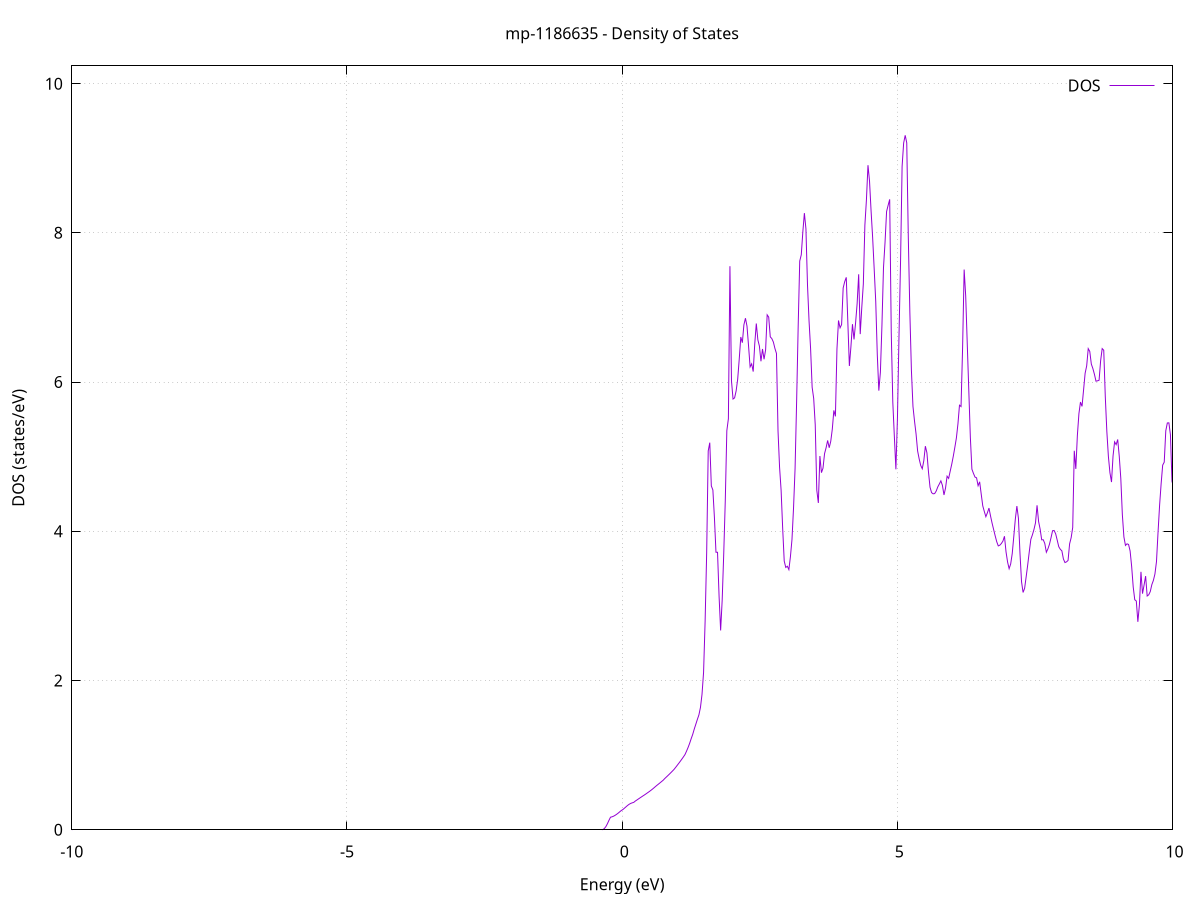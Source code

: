 set title 'mp-1186635 - Density of States'
set xlabel 'Energy (eV)'
set ylabel 'DOS (states/eV)'
set grid
set xrange [-10:10]
set yrange [0:10.238]
set xzeroaxis lt -1
set terminal png size 800,600
set output 'mp-1186635_dos_gnuplot.png'
plot '-' using 1:2 with lines title 'DOS'
-38.483900 0.000000
-38.455700 0.000000
-38.427500 0.000000
-38.399300 0.000000
-38.371200 0.000000
-38.343000 0.000000
-38.314800 0.000000
-38.286600 0.000000
-38.258400 0.000000
-38.230200 0.000000
-38.202100 0.000000
-38.173900 0.000000
-38.145700 0.000000
-38.117500 0.000000
-38.089300 0.000000
-38.061200 0.000000
-38.033000 0.000000
-38.004800 0.000000
-37.976600 0.000000
-37.948400 0.000000
-37.920200 0.000000
-37.892100 0.000000
-37.863900 0.000000
-37.835700 0.000000
-37.807500 0.000000
-37.779300 0.000000
-37.751100 0.000000
-37.723000 0.000000
-37.694800 0.000000
-37.666600 0.000000
-37.638400 0.000000
-37.610200 0.000000
-37.582000 0.000000
-37.553900 0.000000
-37.525700 0.000000
-37.497500 0.000000
-37.469300 0.000000
-37.441100 0.000000
-37.412900 0.000000
-37.384800 0.000000
-37.356600 0.000000
-37.328400 0.000000
-37.300200 0.000000
-37.272000 0.000000
-37.243800 0.000000
-37.215700 0.000000
-37.187500 0.000000
-37.159300 0.000000
-37.131100 0.000000
-37.102900 0.000000
-37.074800 0.000000
-37.046600 0.000000
-37.018400 0.000000
-36.990200 0.000000
-36.962000 0.000000
-36.933800 0.000000
-36.905700 0.000000
-36.877500 0.000000
-36.849300 0.000000
-36.821100 0.000000
-36.792900 0.000000
-36.764700 0.000000
-36.736600 0.000000
-36.708400 0.000000
-36.680200 0.000000
-36.652000 0.000000
-36.623800 0.000000
-36.595600 0.000000
-36.567500 0.000000
-36.539300 0.000000
-36.511100 0.000000
-36.482900 0.000000
-36.454700 0.000000
-36.426500 0.000000
-36.398400 0.000000
-36.370200 0.000000
-36.342000 0.000000
-36.313800 0.000000
-36.285600 0.000000
-36.257400 0.000000
-36.229300 0.000000
-36.201100 0.000000
-36.172900 0.000000
-36.144700 0.000000
-36.116500 0.000000
-36.088300 0.000000
-36.060200 0.000000
-36.032000 0.000000
-36.003800 0.000000
-35.975600 0.000000
-35.947400 0.000000
-35.919300 0.000000
-35.891100 0.000000
-35.862900 0.000000
-35.834700 0.000000
-35.806500 0.000000
-35.778300 0.000000
-35.750200 0.000000
-35.722000 0.000000
-35.693800 0.000000
-35.665600 0.000000
-35.637400 0.000000
-35.609200 0.000000
-35.581100 0.000000
-35.552900 0.000000
-35.524700 0.000000
-35.496500 0.000000
-35.468300 0.000000
-35.440100 0.000000
-35.412000 0.000000
-35.383800 0.000000
-35.355600 0.000000
-35.327400 0.000000
-35.299200 0.000000
-35.271000 0.000000
-35.242900 0.000000
-35.214700 0.000000
-35.186500 0.000000
-35.158300 0.000000
-35.130100 0.000000
-35.101900 0.000000
-35.073800 0.000000
-35.045600 0.000000
-35.017400 0.000000
-34.989200 0.000000
-34.961000 0.000000
-34.932900 0.000000
-34.904700 0.000000
-34.876500 0.000000
-34.848300 0.000000
-34.820100 0.000000
-34.791900 0.000000
-34.763800 0.000000
-34.735600 0.000000
-34.707400 0.000000
-34.679200 0.000000
-34.651000 0.000000
-34.622800 0.000000
-34.594700 0.000000
-34.566500 0.000000
-34.538300 0.000000
-34.510100 0.000000
-34.481900 0.000000
-34.453700 0.000000
-34.425600 0.000000
-34.397400 0.000000
-34.369200 0.000000
-34.341000 0.000000
-34.312800 0.000000
-34.284600 0.000000
-34.256500 0.000000
-34.228300 0.000000
-34.200100 0.000000
-34.171900 0.000000
-34.143700 0.000000
-34.115500 0.000000
-34.087400 0.000000
-34.059200 0.000000
-34.031000 0.000000
-34.002800 0.000000
-33.974600 0.000000
-33.946400 0.000000
-33.918300 0.000000
-33.890100 0.000000
-33.861900 0.000000
-33.833700 0.000000
-33.805500 0.000000
-33.777400 0.000000
-33.749200 0.000000
-33.721000 0.000000
-33.692800 0.000000
-33.664600 0.000000
-33.636400 0.000000
-33.608300 0.000000
-33.580100 0.000000
-33.551900 0.000000
-33.523700 0.000000
-33.495500 0.000000
-33.467300 0.000000
-33.439200 0.000000
-33.411000 0.000000
-33.382800 0.000000
-33.354600 0.000000
-33.326400 0.000000
-33.298200 0.000000
-33.270100 0.000000
-33.241900 0.000000
-33.213700 0.000000
-33.185500 0.000000
-33.157300 0.000000
-33.129100 0.000000
-33.101000 0.000000
-33.072800 0.000000
-33.044600 0.000000
-33.016400 0.000000
-32.988200 0.000000
-32.960000 0.000000
-32.931900 0.000000
-32.903700 0.000000
-32.875500 0.000000
-32.847300 0.000000
-32.819100 0.000000
-32.790900 0.000000
-32.762800 0.000000
-32.734600 11.281800
-32.706400 30.555500
-32.678200 26.939800
-32.650000 69.325200
-32.621900 65.330500
-32.593700 0.000000
-32.565500 0.000000
-32.537300 0.000000
-32.509100 0.000000
-32.480900 0.000000
-32.452800 0.000000
-32.424600 0.000000
-32.396400 0.000000
-32.368200 0.000000
-32.340000 0.000000
-32.311800 0.000000
-32.283700 0.000000
-32.255500 0.000000
-32.227300 0.000000
-32.199100 0.000000
-32.170900 0.000000
-32.142700 0.000000
-32.114600 0.000000
-32.086400 0.000000
-32.058200 0.000000
-32.030000 0.000000
-32.001800 0.000000
-31.973600 0.000000
-31.945500 0.000000
-31.917300 0.000000
-31.889100 0.000000
-31.860900 0.000000
-31.832700 0.000000
-31.804500 0.000000
-31.776400 0.000000
-31.748200 0.000000
-31.720000 0.000000
-31.691800 0.000000
-31.663600 0.000000
-31.635500 0.000000
-31.607300 0.000000
-31.579100 0.000000
-31.550900 0.000000
-31.522700 0.000000
-31.494500 0.000000
-31.466400 0.000000
-31.438200 0.000000
-31.410000 0.000000
-31.381800 0.000000
-31.353600 0.000000
-31.325400 0.000000
-31.297300 0.000000
-31.269100 0.000000
-31.240900 0.000000
-31.212700 0.000000
-31.184500 0.000000
-31.156300 0.000000
-31.128200 0.000000
-31.100000 0.000000
-31.071800 0.000000
-31.043600 0.000000
-31.015400 0.000000
-30.987200 0.000000
-30.959100 0.000000
-30.930900 0.000000
-30.902700 0.000000
-30.874500 0.000000
-30.846300 0.000000
-30.818100 0.000000
-30.790000 0.000000
-30.761800 0.000000
-30.733600 0.000000
-30.705400 0.000000
-30.677200 0.000000
-30.649000 0.000000
-30.620900 0.000000
-30.592700 0.000000
-30.564500 0.000000
-30.536300 0.000000
-30.508100 0.000000
-30.480000 0.000000
-30.451800 0.000000
-30.423600 0.000000
-30.395400 0.000000
-30.367200 0.000000
-30.339000 0.000000
-30.310900 0.000000
-30.282700 0.000000
-30.254500 0.000000
-30.226300 0.000000
-30.198100 0.000000
-30.169900 0.000000
-30.141800 0.000000
-30.113600 0.000000
-30.085400 0.000000
-30.057200 0.000000
-30.029000 0.000000
-30.000800 0.000000
-29.972700 0.000000
-29.944500 0.000000
-29.916300 0.000000
-29.888100 0.000000
-29.859900 0.000000
-29.831700 0.000000
-29.803600 0.000000
-29.775400 0.000000
-29.747200 0.000000
-29.719000 0.000000
-29.690800 0.000000
-29.662600 0.000000
-29.634500 0.000000
-29.606300 0.000000
-29.578100 0.000000
-29.549900 0.000000
-29.521700 0.000000
-29.493500 0.000000
-29.465400 0.000000
-29.437200 0.000000
-29.409000 0.000000
-29.380800 0.000000
-29.352600 0.000000
-29.324500 0.000000
-29.296300 0.000000
-29.268100 0.000000
-29.239900 0.000000
-29.211700 0.000000
-29.183500 0.000000
-29.155400 0.000000
-29.127200 0.000000
-29.099000 0.000000
-29.070800 0.000000
-29.042600 0.000000
-29.014400 0.000000
-28.986300 0.000000
-28.958100 0.000000
-28.929900 0.000000
-28.901700 0.000000
-28.873500 0.000000
-28.845300 0.000000
-28.817200 0.000000
-28.789000 0.000000
-28.760800 0.000000
-28.732600 0.000000
-28.704400 0.000000
-28.676200 0.000000
-28.648100 0.000000
-28.619900 0.000000
-28.591700 0.000000
-28.563500 0.000000
-28.535300 0.000000
-28.507100 0.000000
-28.479000 0.000000
-28.450800 0.000000
-28.422600 0.000000
-28.394400 0.000000
-28.366200 0.000000
-28.338100 0.000000
-28.309900 0.000000
-28.281700 0.000000
-28.253500 0.000000
-28.225300 0.000000
-28.197100 0.000000
-28.169000 0.000000
-28.140800 0.000000
-28.112600 0.000000
-28.084400 0.000000
-28.056200 0.000000
-28.028000 0.000000
-27.999900 0.000000
-27.971700 0.000000
-27.943500 0.000000
-27.915300 0.000000
-27.887100 0.000000
-27.858900 0.000000
-27.830800 0.000000
-27.802600 0.000000
-27.774400 0.000000
-27.746200 0.000000
-27.718000 0.000000
-27.689800 0.000000
-27.661700 0.000000
-27.633500 0.000000
-27.605300 0.000000
-27.577100 0.000000
-27.548900 0.000000
-27.520700 0.000000
-27.492600 0.000000
-27.464400 0.000000
-27.436200 0.000000
-27.408000 0.000000
-27.379800 0.000000
-27.351600 0.000000
-27.323500 0.000000
-27.295300 0.000000
-27.267100 0.000000
-27.238900 0.000000
-27.210700 0.000000
-27.182600 0.000000
-27.154400 0.000000
-27.126200 0.000000
-27.098000 0.000000
-27.069800 0.000000
-27.041600 0.000000
-27.013500 0.000000
-26.985300 0.000000
-26.957100 0.000000
-26.928900 0.000000
-26.900700 0.000000
-26.872500 0.000000
-26.844400 0.000000
-26.816200 0.000000
-26.788000 0.000000
-26.759800 0.000000
-26.731600 0.000000
-26.703400 0.000000
-26.675300 0.000000
-26.647100 0.000000
-26.618900 0.000000
-26.590700 0.000000
-26.562500 0.000000
-26.534300 0.000000
-26.506200 0.000000
-26.478000 0.000000
-26.449800 0.000000
-26.421600 0.000000
-26.393400 0.000000
-26.365200 0.000000
-26.337100 0.000000
-26.308900 0.000000
-26.280700 0.000000
-26.252500 0.000000
-26.224300 0.000000
-26.196100 0.000000
-26.168000 0.000000
-26.139800 0.000000
-26.111600 0.000000
-26.083400 0.000000
-26.055200 0.000000
-26.027100 0.000000
-25.998900 0.000000
-25.970700 0.000000
-25.942500 0.000000
-25.914300 0.000000
-25.886100 0.000000
-25.858000 0.000000
-25.829800 0.000000
-25.801600 0.000000
-25.773400 0.000000
-25.745200 0.000000
-25.717000 0.000000
-25.688900 0.000000
-25.660700 0.000000
-25.632500 0.000000
-25.604300 0.000000
-25.576100 0.000000
-25.547900 0.000000
-25.519800 0.000000
-25.491600 0.000000
-25.463400 0.000000
-25.435200 0.000000
-25.407000 0.000000
-25.378800 0.000000
-25.350700 0.000000
-25.322500 0.000000
-25.294300 0.000000
-25.266100 0.000000
-25.237900 0.000000
-25.209700 0.000000
-25.181600 0.000000
-25.153400 0.000000
-25.125200 0.000000
-25.097000 0.000000
-25.068800 0.000000
-25.040700 0.000000
-25.012500 0.000000
-24.984300 0.000000
-24.956100 0.000000
-24.927900 0.000000
-24.899700 0.000000
-24.871600 0.000000
-24.843400 0.000000
-24.815200 0.000000
-24.787000 0.000000
-24.758800 0.000000
-24.730600 0.000000
-24.702500 0.000000
-24.674300 0.000000
-24.646100 0.000000
-24.617900 0.000000
-24.589700 0.000000
-24.561500 0.000000
-24.533400 0.000000
-24.505200 0.000000
-24.477000 0.000000
-24.448800 0.000000
-24.420600 0.000000
-24.392400 0.000000
-24.364300 0.000000
-24.336100 0.000000
-24.307900 0.000000
-24.279700 0.000000
-24.251500 0.000000
-24.223300 0.000000
-24.195200 0.000000
-24.167000 0.000000
-24.138800 0.000000
-24.110600 0.000000
-24.082400 0.000000
-24.054200 0.000000
-24.026100 0.000000
-23.997900 0.000000
-23.969700 0.000000
-23.941500 0.000000
-23.913300 0.000000
-23.885200 0.000000
-23.857000 0.000000
-23.828800 0.000000
-23.800600 0.000000
-23.772400 0.000000
-23.744200 0.000000
-23.716100 0.000000
-23.687900 0.000000
-23.659700 0.000000
-23.631500 0.000000
-23.603300 0.000000
-23.575100 0.000000
-23.547000 0.000000
-23.518800 0.000000
-23.490600 0.000000
-23.462400 0.000000
-23.434200 0.000000
-23.406000 0.000000
-23.377900 0.000000
-23.349700 0.000000
-23.321500 0.000000
-23.293300 0.000000
-23.265100 0.000000
-23.236900 0.000000
-23.208800 0.000000
-23.180600 0.000000
-23.152400 0.000000
-23.124200 0.000000
-23.096000 0.000000
-23.067800 0.000000
-23.039700 0.000000
-23.011500 0.000000
-22.983300 0.000000
-22.955100 0.000000
-22.926900 0.000000
-22.898700 0.000000
-22.870600 0.000000
-22.842400 0.000000
-22.814200 0.000000
-22.786000 0.000000
-22.757800 0.000000
-22.729700 0.000000
-22.701500 0.000000
-22.673300 0.000000
-22.645100 0.000000
-22.616900 0.000000
-22.588700 0.000000
-22.560600 0.000000
-22.532400 0.000000
-22.504200 0.000000
-22.476000 0.000000
-22.447800 0.000000
-22.419600 0.000000
-22.391500 0.000000
-22.363300 0.000000
-22.335100 0.000000
-22.306900 0.000000
-22.278700 0.000000
-22.250500 0.000000
-22.222400 0.000000
-22.194200 0.000000
-22.166000 0.000000
-22.137800 0.000000
-22.109600 0.000000
-22.081400 0.000000
-22.053300 0.000000
-22.025100 0.000000
-21.996900 0.000000
-21.968700 0.000000
-21.940500 0.000000
-21.912300 0.000000
-21.884200 0.000000
-21.856000 0.000000
-21.827800 0.000000
-21.799600 0.000000
-21.771400 0.000000
-21.743300 0.000000
-21.715100 0.000000
-21.686900 0.000000
-21.658700 0.000000
-21.630500 0.000000
-21.602300 0.000000
-21.574200 0.000000
-21.546000 0.000000
-21.517800 0.000000
-21.489600 0.000000
-21.461400 0.000000
-21.433200 0.000000
-21.405100 0.000000
-21.376900 0.000000
-21.348700 0.000000
-21.320500 0.000000
-21.292300 0.000000
-21.264100 0.000000
-21.236000 0.000000
-21.207800 0.000000
-21.179600 0.000000
-21.151400 0.000000
-21.123200 0.000000
-21.095000 0.000000
-21.066900 0.000000
-21.038700 0.000000
-21.010500 0.000000
-20.982300 0.000000
-20.954100 0.000000
-20.925900 0.000000
-20.897800 0.000000
-20.869600 0.000000
-20.841400 0.000000
-20.813200 0.000000
-20.785000 0.000000
-20.756800 0.000000
-20.728700 0.000000
-20.700500 0.000000
-20.672300 0.000000
-20.644100 0.000000
-20.615900 0.000000
-20.587800 0.000000
-20.559600 0.000000
-20.531400 0.000000
-20.503200 0.000000
-20.475000 0.000000
-20.446800 0.000000
-20.418700 0.000000
-20.390500 0.000000
-20.362300 0.000000
-20.334100 0.000000
-20.305900 0.000000
-20.277700 0.000000
-20.249600 0.000000
-20.221400 0.000000
-20.193200 0.000000
-20.165000 0.000000
-20.136800 0.000000
-20.108600 0.000000
-20.080500 0.000000
-20.052300 0.000000
-20.024100 0.000000
-19.995900 0.000000
-19.967700 0.000000
-19.939500 0.000000
-19.911400 0.000000
-19.883200 0.000000
-19.855000 0.000000
-19.826800 0.000000
-19.798600 0.000000
-19.770400 0.000000
-19.742300 0.000000
-19.714100 0.000000
-19.685900 0.000000
-19.657700 0.000000
-19.629500 0.000000
-19.601300 0.000000
-19.573200 0.000000
-19.545000 0.000000
-19.516800 0.000000
-19.488600 0.000000
-19.460400 0.000000
-19.432300 0.000000
-19.404100 0.000000
-19.375900 0.000000
-19.347700 0.000000
-19.319500 0.000000
-19.291300 0.000000
-19.263200 0.000000
-19.235000 0.000000
-19.206800 0.000000
-19.178600 0.000000
-19.150400 0.000000
-19.122200 0.000000
-19.094100 0.000000
-19.065900 0.000000
-19.037700 0.000000
-19.009500 0.000000
-18.981300 0.000000
-18.953100 0.000000
-18.925000 0.000000
-18.896800 0.000000
-18.868600 0.000000
-18.840400 0.000000
-18.812200 0.000000
-18.784000 0.000000
-18.755900 0.000000
-18.727700 0.000000
-18.699500 0.000000
-18.671300 0.000000
-18.643100 0.000000
-18.614900 0.000000
-18.586800 0.000000
-18.558600 0.000000
-18.530400 0.000000
-18.502200 0.000000
-18.474000 0.000000
-18.445900 0.000000
-18.417700 0.000000
-18.389500 0.000000
-18.361300 0.000000
-18.333100 0.000000
-18.304900 0.000000
-18.276800 0.000000
-18.248600 0.000000
-18.220400 0.000000
-18.192200 0.000000
-18.164000 0.000000
-18.135800 0.000000
-18.107700 0.000000
-18.079500 0.000000
-18.051300 0.000000
-18.023100 0.000000
-17.994900 0.000000
-17.966700 0.000000
-17.938600 0.000000
-17.910400 0.000000
-17.882200 0.000000
-17.854000 0.000000
-17.825800 0.000000
-17.797600 0.000000
-17.769500 0.000000
-17.741300 0.000000
-17.713100 0.000000
-17.684900 0.000000
-17.656700 0.000000
-17.628500 0.000000
-17.600400 0.000000
-17.572200 0.000000
-17.544000 0.000000
-17.515800 0.000000
-17.487600 0.000000
-17.459400 0.000000
-17.431300 0.000000
-17.403100 0.000000
-17.374900 0.000000
-17.346700 0.000000
-17.318500 0.000000
-17.290400 0.000000
-17.262200 0.000000
-17.234000 0.000000
-17.205800 0.000000
-17.177600 0.000000
-17.149400 0.000000
-17.121300 0.000000
-17.093100 0.000000
-17.064900 0.000000
-17.036700 0.000000
-17.008500 0.000000
-16.980300 0.000000
-16.952200 0.000000
-16.924000 0.000000
-16.895800 0.000000
-16.867600 0.000000
-16.839400 0.000000
-16.811200 0.000000
-16.783100 0.000000
-16.754900 0.000000
-16.726700 0.000000
-16.698500 0.000000
-16.670300 0.000000
-16.642100 0.000000
-16.614000 0.000000
-16.585800 0.000000
-16.557600 0.000000
-16.529400 0.000000
-16.501200 0.000000
-16.473000 0.000000
-16.444900 0.598000
-16.416700 15.912000
-16.388500 181.043200
-16.360300 114.838700
-16.332100 0.000000
-16.303900 0.000000
-16.275800 0.000000
-16.247600 0.000000
-16.219400 0.000000
-16.191200 0.000000
-16.163000 0.000000
-16.134900 0.000000
-16.106700 0.000000
-16.078500 0.000000
-16.050300 0.000000
-16.022100 0.000000
-15.993900 0.000000
-15.965800 0.000000
-15.937600 0.000000
-15.909400 0.000000
-15.881200 0.000000
-15.853000 0.000000
-15.824800 0.000000
-15.796700 0.000000
-15.768500 0.000000
-15.740300 0.000000
-15.712100 0.000000
-15.683900 0.000000
-15.655700 0.000000
-15.627600 0.000000
-15.599400 0.000000
-15.571200 0.000000
-15.543000 0.000000
-15.514800 0.000000
-15.486600 0.000000
-15.458500 0.000000
-15.430300 0.000000
-15.402100 0.000000
-15.373900 0.000000
-15.345700 0.000000
-15.317500 0.000000
-15.289400 0.000000
-15.261200 2.024300
-15.233000 8.303800
-15.204800 7.329700
-15.176600 8.546700
-15.148500 14.607000
-15.120300 13.118500
-15.092100 16.713300
-15.063900 13.862500
-15.035700 20.989200
-15.007500 24.025100
-14.979400 18.564000
-14.951200 37.215600
-14.923000 26.378900
-14.894800 7.125700
-14.866600 7.591500
-14.838400 19.908500
-14.810300 31.551300
-14.782100 17.364200
-14.753900 15.566900
-14.725700 33.551000
-14.697500 23.630200
-14.669300 21.565200
-14.641200 20.091400
-14.613000 16.829600
-14.584800 34.588100
-14.556600 33.442500
-14.528400 24.045300
-14.500200 29.253200
-14.472100 49.246400
-14.443900 42.988400
-14.415700 8.846800
-14.387500 0.000000
-14.359300 0.000000
-14.331100 0.000000
-14.303000 0.000000
-14.274800 0.000000
-14.246600 0.000000
-14.218400 0.000000
-14.190200 0.000000
-14.162000 0.000000
-14.133900 0.000000
-14.105700 0.000000
-14.077500 0.000000
-14.049300 0.000000
-14.021100 0.000000
-13.993000 0.000000
-13.964800 0.000000
-13.936600 0.000000
-13.908400 0.000000
-13.880200 0.000000
-13.852000 0.000000
-13.823900 0.000000
-13.795700 0.000000
-13.767500 0.000000
-13.739300 0.000000
-13.711100 0.000000
-13.682900 0.000000
-13.654800 0.000000
-13.626600 0.000000
-13.598400 0.000000
-13.570200 0.000000
-13.542000 0.000000
-13.513800 0.000000
-13.485700 0.000000
-13.457500 0.000000
-13.429300 0.000000
-13.401100 0.000000
-13.372900 0.000000
-13.344700 0.000000
-13.316600 0.000000
-13.288400 0.000000
-13.260200 0.000000
-13.232000 0.000000
-13.203800 0.000000
-13.175600 0.000000
-13.147500 0.000000
-13.119300 0.000000
-13.091100 0.000000
-13.062900 0.000000
-13.034700 0.000000
-13.006500 0.000000
-12.978400 0.000000
-12.950200 0.000000
-12.922000 0.000000
-12.893800 0.000000
-12.865600 0.000000
-12.837500 0.000000
-12.809300 0.000000
-12.781100 0.000000
-12.752900 0.000000
-12.724700 0.000000
-12.696500 0.000000
-12.668400 0.000000
-12.640200 0.000000
-12.612000 0.000000
-12.583800 0.000000
-12.555600 0.000000
-12.527400 0.000000
-12.499300 0.000000
-12.471100 0.000000
-12.442900 0.000000
-12.414700 0.000000
-12.386500 0.000000
-12.358300 0.000000
-12.330200 0.000000
-12.302000 0.000000
-12.273800 0.000000
-12.245600 0.000000
-12.217400 0.000000
-12.189200 0.000000
-12.161100 0.000000
-12.132900 0.000000
-12.104700 0.000000
-12.076500 0.000000
-12.048300 0.000000
-12.020100 0.000000
-11.992000 0.000000
-11.963800 0.000000
-11.935600 0.000000
-11.907400 0.000000
-11.879200 0.000000
-11.851100 0.000000
-11.822900 0.000000
-11.794700 0.000000
-11.766500 0.000000
-11.738300 0.000000
-11.710100 0.000000
-11.682000 0.000000
-11.653800 0.000000
-11.625600 0.000000
-11.597400 0.000000
-11.569200 0.000000
-11.541000 0.000000
-11.512900 0.000000
-11.484700 0.000000
-11.456500 0.000000
-11.428300 0.000000
-11.400100 0.000000
-11.371900 0.000000
-11.343800 0.000000
-11.315600 0.000000
-11.287400 0.000000
-11.259200 0.000000
-11.231000 0.000000
-11.202800 0.000000
-11.174700 0.000000
-11.146500 0.000000
-11.118300 0.000000
-11.090100 0.000000
-11.061900 0.000000
-11.033700 0.000000
-11.005600 0.000000
-10.977400 0.000000
-10.949200 0.000000
-10.921000 0.000000
-10.892800 0.000000
-10.864600 0.000000
-10.836500 0.000000
-10.808300 0.000000
-10.780100 0.000000
-10.751900 0.000000
-10.723700 0.000000
-10.695600 0.000000
-10.667400 0.000000
-10.639200 0.000000
-10.611000 0.000000
-10.582800 0.000000
-10.554600 0.000000
-10.526500 0.000000
-10.498300 0.000000
-10.470100 0.000000
-10.441900 0.000000
-10.413700 0.000000
-10.385500 0.000000
-10.357400 0.000000
-10.329200 0.000000
-10.301000 0.000000
-10.272800 0.000000
-10.244600 0.000000
-10.216400 0.000000
-10.188300 0.000000
-10.160100 0.000000
-10.131900 0.000000
-10.103700 0.000000
-10.075500 0.000000
-10.047300 0.000000
-10.019200 0.000000
-9.991000 0.000000
-9.962800 0.000000
-9.934600 0.000000
-9.906400 0.000000
-9.878200 0.000000
-9.850100 0.000000
-9.821900 0.000000
-9.793700 0.000000
-9.765500 0.000000
-9.737300 0.000000
-9.709100 0.000000
-9.681000 0.000000
-9.652800 0.000000
-9.624600 0.000000
-9.596400 0.000000
-9.568200 0.000000
-9.540100 0.000000
-9.511900 0.000000
-9.483700 0.000000
-9.455500 0.000000
-9.427300 0.000000
-9.399100 0.000000
-9.371000 0.000000
-9.342800 0.000000
-9.314600 0.000000
-9.286400 0.000000
-9.258200 0.000000
-9.230000 0.000000
-9.201900 0.000000
-9.173700 0.000000
-9.145500 0.000000
-9.117300 0.000000
-9.089100 0.000000
-9.060900 0.000000
-9.032800 0.000000
-9.004600 0.000000
-8.976400 0.000000
-8.948200 0.000000
-8.920000 0.000000
-8.891800 0.000000
-8.863700 0.000000
-8.835500 0.000000
-8.807300 0.000000
-8.779100 0.000000
-8.750900 0.000000
-8.722700 0.000000
-8.694600 0.000000
-8.666400 0.000000
-8.638200 0.000000
-8.610000 0.000000
-8.581800 0.000000
-8.553700 0.000000
-8.525500 0.000000
-8.497300 0.000000
-8.469100 0.000000
-8.440900 0.000000
-8.412700 0.000000
-8.384600 0.000000
-8.356400 0.000000
-8.328200 0.000000
-8.300000 0.000000
-8.271800 0.000000
-8.243600 0.000000
-8.215500 0.000000
-8.187300 0.000000
-8.159100 0.000000
-8.130900 0.000000
-8.102700 0.000000
-8.074500 0.000000
-8.046400 0.000000
-8.018200 0.000000
-7.990000 0.000000
-7.961800 0.000000
-7.933600 0.000000
-7.905400 0.000000
-7.877300 0.000000
-7.849100 0.000000
-7.820900 0.000000
-7.792700 0.000000
-7.764500 0.000000
-7.736300 0.000000
-7.708200 0.000000
-7.680000 0.000000
-7.651800 0.000000
-7.623600 0.000000
-7.595400 0.000000
-7.567200 0.000000
-7.539100 0.000000
-7.510900 0.000000
-7.482700 0.000000
-7.454500 0.000000
-7.426300 0.000000
-7.398200 0.000000
-7.370000 0.000000
-7.341800 0.000000
-7.313600 0.000000
-7.285400 0.000000
-7.257200 0.000000
-7.229100 0.000000
-7.200900 0.000000
-7.172700 0.000000
-7.144500 0.000000
-7.116300 0.000000
-7.088100 0.000000
-7.060000 0.000000
-7.031800 0.000000
-7.003600 0.000000
-6.975400 0.000000
-6.947200 0.000000
-6.919000 0.000000
-6.890900 0.000000
-6.862700 0.000000
-6.834500 0.000000
-6.806300 0.000000
-6.778100 0.000000
-6.749900 0.000000
-6.721800 0.000000
-6.693600 0.000000
-6.665400 0.000000
-6.637200 0.000000
-6.609000 0.000000
-6.580800 0.000000
-6.552700 0.000000
-6.524500 0.000000
-6.496300 0.000000
-6.468100 0.000000
-6.439900 0.000000
-6.411800 0.000000
-6.383600 0.000000
-6.355400 0.000000
-6.327200 0.000000
-6.299000 0.000000
-6.270800 0.000000
-6.242700 0.000000
-6.214500 0.000000
-6.186300 0.000000
-6.158100 0.000000
-6.129900 0.000000
-6.101700 0.000000
-6.073600 0.000000
-6.045400 0.000000
-6.017200 0.000000
-5.989000 0.000000
-5.960800 0.000000
-5.932600 0.000000
-5.904500 0.000000
-5.876300 0.000000
-5.848100 0.000000
-5.819900 0.000000
-5.791700 0.000000
-5.763500 0.000000
-5.735400 0.000000
-5.707200 0.000000
-5.679000 0.000000
-5.650800 0.000000
-5.622600 0.000000
-5.594400 0.000000
-5.566300 0.000000
-5.538100 0.000000
-5.509900 0.000000
-5.481700 0.000000
-5.453500 0.000000
-5.425300 0.000000
-5.397200 0.000000
-5.369000 0.000000
-5.340800 0.000000
-5.312600 0.000000
-5.284400 0.000000
-5.256300 0.000000
-5.228100 0.000000
-5.199900 0.000000
-5.171700 0.000000
-5.143500 0.000000
-5.115300 0.000000
-5.087200 0.000000
-5.059000 0.000000
-5.030800 0.000000
-5.002600 0.000000
-4.974400 0.000000
-4.946200 0.000000
-4.918100 0.000000
-4.889900 0.000000
-4.861700 0.000000
-4.833500 0.000000
-4.805300 0.000000
-4.777100 0.000000
-4.749000 0.000000
-4.720800 0.000000
-4.692600 0.000000
-4.664400 0.000000
-4.636200 0.000000
-4.608000 0.000000
-4.579900 0.000000
-4.551700 0.000000
-4.523500 0.000000
-4.495300 0.000000
-4.467100 0.000000
-4.438900 0.000000
-4.410800 0.000000
-4.382600 0.000000
-4.354400 0.000000
-4.326200 0.000000
-4.298000 0.000000
-4.269800 0.000000
-4.241700 0.000000
-4.213500 0.000000
-4.185300 0.000000
-4.157100 0.000000
-4.128900 0.000000
-4.100800 0.000000
-4.072600 0.000000
-4.044400 0.000000
-4.016200 0.000000
-3.988000 0.000000
-3.959800 0.000000
-3.931700 0.000000
-3.903500 0.000000
-3.875300 0.000000
-3.847100 0.000000
-3.818900 0.000000
-3.790700 0.000000
-3.762600 0.000000
-3.734400 0.000000
-3.706200 0.000000
-3.678000 0.000000
-3.649800 0.000000
-3.621600 0.000000
-3.593500 0.000000
-3.565300 0.000000
-3.537100 0.000000
-3.508900 0.000000
-3.480700 0.000000
-3.452500 0.000000
-3.424400 0.000000
-3.396200 0.000000
-3.368000 0.000000
-3.339800 0.000000
-3.311600 0.000000
-3.283400 0.000000
-3.255300 0.000000
-3.227100 0.000000
-3.198900 0.000000
-3.170700 0.000000
-3.142500 0.000000
-3.114400 0.000000
-3.086200 0.000000
-3.058000 0.000000
-3.029800 0.000000
-3.001600 0.000000
-2.973400 0.000000
-2.945300 0.000000
-2.917100 0.000000
-2.888900 0.000000
-2.860700 0.000000
-2.832500 0.000000
-2.804300 0.000000
-2.776200 0.000000
-2.748000 0.000000
-2.719800 0.000000
-2.691600 0.000000
-2.663400 0.000000
-2.635200 0.000000
-2.607100 0.000000
-2.578900 0.000000
-2.550700 0.000000
-2.522500 0.000000
-2.494300 0.000000
-2.466100 0.000000
-2.438000 0.000000
-2.409800 0.000000
-2.381600 0.000000
-2.353400 0.000000
-2.325200 0.000000
-2.297000 0.000000
-2.268900 0.000000
-2.240700 0.000000
-2.212500 0.000000
-2.184300 0.000000
-2.156100 0.000000
-2.127900 0.000000
-2.099800 0.000000
-2.071600 0.000000
-2.043400 0.000000
-2.015200 0.000000
-1.987000 0.000000
-1.958900 0.000000
-1.930700 0.000000
-1.902500 0.000000
-1.874300 0.000000
-1.846100 0.000000
-1.817900 0.000000
-1.789800 0.000000
-1.761600 0.000000
-1.733400 0.000000
-1.705200 0.000000
-1.677000 0.000000
-1.648800 0.000000
-1.620700 0.000000
-1.592500 0.000000
-1.564300 0.000000
-1.536100 0.000000
-1.507900 0.000000
-1.479700 0.000000
-1.451600 0.000000
-1.423400 0.000000
-1.395200 0.000000
-1.367000 0.000000
-1.338800 0.000000
-1.310600 0.000000
-1.282500 0.000000
-1.254300 0.000000
-1.226100 0.000000
-1.197900 0.000000
-1.169700 0.000000
-1.141500 0.000000
-1.113400 0.000000
-1.085200 0.000000
-1.057000 0.000000
-1.028800 0.000000
-1.000600 0.000000
-0.972400 0.000000
-0.944300 0.000000
-0.916100 0.000000
-0.887900 0.000000
-0.859700 0.000000
-0.831500 0.000000
-0.803400 0.000000
-0.775200 0.000000
-0.747000 0.000000
-0.718800 0.000000
-0.690600 0.000000
-0.662400 0.000000
-0.634300 0.000000
-0.606100 0.000000
-0.577900 0.000000
-0.549700 0.000000
-0.521500 0.000000
-0.493300 0.000000
-0.465200 0.000000
-0.437000 0.000000
-0.408800 0.000000
-0.380600 0.000000
-0.352400 0.002100
-0.324200 0.015700
-0.296100 0.041800
-0.267900 0.080600
-0.239700 0.126700
-0.211500 0.168400
-0.183300 0.173700
-0.155100 0.182300
-0.127000 0.194200
-0.098800 0.208200
-0.070600 0.224000
-0.042400 0.241700
-0.014200 0.258700
0.014000 0.271700
0.042100 0.289500
0.070300 0.307800
0.098500 0.326100
0.126700 0.341400
0.154900 0.353100
0.183000 0.361000
0.211200 0.367600
0.239400 0.385000
0.267600 0.398900
0.295800 0.413100
0.324000 0.427200
0.352100 0.441100
0.380300 0.454900
0.408500 0.468500
0.436700 0.482900
0.464900 0.497600
0.493100 0.512200
0.521200 0.527700
0.549400 0.544100
0.577600 0.561600
0.605800 0.579700
0.634000 0.597000
0.662200 0.613600
0.690300 0.630500
0.718500 0.647600
0.746700 0.664800
0.774900 0.687100
0.803100 0.706700
0.831300 0.726400
0.859400 0.746600
0.887600 0.767300
0.915800 0.788400
0.944000 0.810000
0.972200 0.836500
1.000400 0.863400
1.028500 0.890700
1.056700 0.918400
1.084900 0.947100
1.113100 0.976400
1.141300 1.007500
1.169500 1.052800
1.197600 1.102300
1.225800 1.157100
1.254000 1.220000
1.282200 1.278300
1.310400 1.349900
1.338500 1.413800
1.366700 1.478900
1.394900 1.539700
1.423100 1.640400
1.451300 1.815300
1.479500 2.108400
1.507600 2.792600
1.535800 3.710000
1.564000 5.077800
1.592200 5.188300
1.620400 4.608300
1.648600 4.553900
1.676700 4.183500
1.704900 3.719600
1.733100 3.718900
1.761300 3.130000
1.789500 2.671900
1.817700 3.076700
1.845800 3.697200
1.874000 4.411600
1.902200 5.348400
1.930400 5.508900
1.958600 7.553100
1.986800 6.016200
2.014900 5.772800
2.043100 5.788400
2.071300 5.881900
2.099500 6.039400
2.127700 6.308900
2.155900 6.604000
2.184000 6.527900
2.212200 6.767300
2.240400 6.856200
2.268600 6.749300
2.296800 6.485200
2.325000 6.203500
2.353100 6.244400
2.381300 6.140800
2.409500 6.512700
2.437700 6.785000
2.465900 6.566200
2.494000 6.482500
2.522200 6.279000
2.550400 6.443100
2.578600 6.306400
2.606800 6.432300
2.635000 6.901400
2.663100 6.871000
2.691300 6.606300
2.719500 6.583300
2.747700 6.536700
2.775900 6.451100
2.804100 6.383700
2.832200 5.345600
2.860400 4.858600
2.888600 4.548800
2.916800 4.039300
2.945000 3.601600
2.973200 3.515900
3.001300 3.532000
3.029500 3.486600
3.057700 3.660500
3.085900 3.889900
3.114100 4.313100
3.142300 4.844400
3.170400 5.742000
3.198600 6.750500
3.226800 7.622400
3.255000 7.706400
3.283200 8.012900
3.311400 8.264600
3.339500 8.053800
3.367700 7.305600
3.395900 6.821500
3.424100 6.448900
3.452300 5.930700
3.480400 5.781300
3.508600 5.427900
3.536800 4.551500
3.565000 4.380400
3.593200 5.009200
3.621400 4.786200
3.649500 4.846300
3.677700 5.040900
3.705900 5.120600
3.734100 5.217900
3.762300 5.119900
3.790500 5.207000
3.818600 5.369600
3.846800 5.620800
3.875000 5.540600
3.903200 6.443700
3.931400 6.825800
3.959600 6.727000
3.987700 6.771000
4.015900 7.261200
4.044100 7.346400
4.072300 7.403800
4.100500 6.810900
4.128700 6.216200
4.156800 6.473300
4.185000 6.775900
4.213200 6.571600
4.241400 6.791800
4.269600 7.049700
4.297800 7.445000
4.325900 6.643100
4.354100 6.998200
4.382300 7.313500
4.410500 8.102000
4.438700 8.442300
4.466900 8.906800
4.495000 8.693700
4.523200 8.293700
4.551400 7.939000
4.579600 7.518100
4.607800 7.080500
4.635900 6.370000
4.664100 5.885200
4.692300 6.132100
4.720500 6.758100
4.748700 7.533600
4.776900 7.873300
4.805000 8.286500
4.833200 8.370000
4.861400 8.449200
4.889600 6.675400
4.917800 5.731500
4.946000 5.272600
4.974100 4.831400
5.002300 5.517000
5.030500 6.621700
5.058700 7.618400
5.086900 8.890300
5.115100 9.205100
5.143200 9.307300
5.171400 9.205700
5.199600 7.940600
5.227800 6.932700
5.256000 6.156800
5.284200 5.674100
5.312300 5.478800
5.340500 5.305500
5.368700 5.077100
5.396900 4.970700
5.425100 4.882800
5.453300 4.838600
5.481400 4.947000
5.509600 5.141400
5.537800 5.052100
5.566000 4.796700
5.594200 4.590800
5.622400 4.518500
5.650500 4.502600
5.678700 4.506000
5.706900 4.540300
5.735100 4.595000
5.763300 4.634100
5.791400 4.676200
5.819600 4.615200
5.847800 4.487400
5.876000 4.579700
5.904200 4.738400
5.932400 4.709400
5.960500 4.804700
5.988700 4.898800
6.016900 5.006200
6.045100 5.125000
6.073300 5.251700
6.101500 5.440400
6.129600 5.690100
6.157800 5.672500
6.186000 6.457500
6.214200 7.508100
6.242400 7.154500
6.270600 6.515500
6.298700 5.888600
6.326900 5.260100
6.355100 4.833000
6.383300 4.776300
6.411500 4.727000
6.439700 4.717000
6.467800 4.611100
6.496000 4.663700
6.524200 4.500000
6.552400 4.341700
6.580600 4.266200
6.608800 4.196100
6.636900 4.248600
6.665100 4.311500
6.693300 4.207100
6.721500 4.111000
6.749700 4.024800
6.777800 3.940500
6.806000 3.861200
6.834200 3.804500
6.862400 3.814000
6.890600 3.836800
6.918800 3.868900
6.946900 3.933900
6.975100 3.725000
7.003300 3.589000
7.031500 3.499200
7.059700 3.562500
7.087900 3.701000
7.116000 3.927800
7.144200 4.163100
7.172400 4.338500
7.200600 4.173900
7.228800 3.705200
7.257000 3.324000
7.285100 3.180700
7.313300 3.236900
7.341500 3.392900
7.369700 3.553700
7.397900 3.727900
7.426100 3.892600
7.454200 3.952000
7.482400 4.023700
7.510600 4.112600
7.538800 4.349000
7.567000 4.131100
7.595200 4.028100
7.623300 3.886100
7.651500 3.887100
7.679700 3.836300
7.707900 3.719500
7.736100 3.764600
7.764300 3.826400
7.792400 3.912400
7.820600 4.007700
7.848800 4.011400
7.877000 3.966600
7.905200 3.882300
7.933300 3.794100
7.961500 3.758900
7.989700 3.738500
8.017900 3.629600
8.046100 3.581400
8.074300 3.590800
8.102400 3.609800
8.130600 3.832300
8.158800 3.915200
8.187000 4.051600
8.215200 5.079700
8.243400 4.836400
8.271500 5.284600
8.299700 5.577800
8.327900 5.732500
8.356100 5.674300
8.384300 5.894500
8.412500 6.118800
8.440600 6.217000
8.468800 6.448400
8.497000 6.410900
8.525200 6.241100
8.553400 6.181400
8.581600 6.103900
8.609700 6.012200
8.637900 6.017100
8.666100 6.025200
8.694300 6.287700
8.722500 6.449000
8.750700 6.427000
8.778800 5.806900
8.807000 5.337600
8.835200 5.002500
8.863400 4.784700
8.891600 4.660300
8.919800 5.010000
8.947900 5.199300
8.976100 5.161800
9.004300 5.231000
9.032500 5.006800
9.060700 4.708400
9.088800 4.224600
9.117000 3.925400
9.145200 3.810900
9.173400 3.832200
9.201600 3.824200
9.229800 3.736500
9.257900 3.528400
9.286100 3.254700
9.314300 3.083000
9.342500 3.065900
9.370700 2.787400
9.398900 3.012800
9.427000 3.457000
9.455200 3.164800
9.483400 3.279600
9.511600 3.399900
9.539800 3.133100
9.568000 3.149200
9.596100 3.192400
9.624300 3.284900
9.652500 3.341700
9.680700 3.427500
9.708900 3.593800
9.737100 3.984200
9.765200 4.344000
9.793400 4.637800
9.821600 4.887100
9.849800 4.926600
9.878000 5.347700
9.906200 5.452400
9.934300 5.453800
9.962500 5.295700
9.990700 4.671400
10.018900 4.586200
10.047100 3.797200
10.075200 3.456500
10.103400 3.313800
10.131600 3.007500
10.159800 2.664600
10.188000 2.781200
10.216200 2.584000
10.244300 2.615100
10.272500 2.946800
10.300700 2.798900
10.328900 2.619300
10.357100 2.356900
10.385300 2.236500
10.413400 2.165600
10.441600 2.104900
10.469800 2.069600
10.498000 1.961200
10.526200 1.867700
10.554400 1.785900
10.582500 1.717200
10.610700 1.704000
10.638900 1.559900
10.667100 1.509200
10.695300 1.506100
10.723500 1.439900
10.751600 1.337400
10.779800 1.193300
10.808000 1.145700
10.836200 1.153600
10.864400 1.150700
10.892600 0.999800
10.920700 0.871500
10.948900 0.764500
10.977100 0.789400
11.005300 0.784500
11.033500 0.794000
11.061700 0.820400
11.089800 0.863300
11.118000 0.897600
11.146200 0.955900
11.174400 1.228900
11.202600 1.637300
11.230700 2.137300
11.258900 3.171500
11.287100 3.287000
11.315300 3.389600
11.343500 3.429700
11.371700 3.422300
11.399800 3.426100
11.428000 3.513600
11.456200 3.760600
11.484400 4.580800
11.512600 4.830200
11.540800 4.937700
11.568900 4.892600
11.597100 5.018300
11.625300 5.030600
11.653500 5.035400
11.681700 5.235600
11.709900 5.332700
11.738000 5.358600
11.766200 5.367900
11.794400 4.678700
11.822600 4.444900
11.850800 4.325100
11.879000 4.120600
11.907100 3.965500
11.935300 3.910200
11.963500 3.927100
11.991700 3.937200
12.019900 4.017900
12.048100 4.107300
12.076200 4.226800
12.104400 4.383500
12.132600 4.625700
12.160800 4.655800
12.189000 4.399200
12.217200 4.384500
12.245300 4.382900
12.273500 4.443600
12.301700 4.497000
12.329900 4.585200
12.358100 4.575400
12.386200 4.972600
12.414400 4.619700
12.442600 4.419600
12.470800 4.325900
12.499000 4.260500
12.527200 4.152400
12.555300 4.035200
12.583500 4.021400
12.611700 4.120100
12.639900 3.877300
12.668100 3.922000
12.696300 3.922100
12.724400 3.868000
12.752600 3.884300
12.780800 4.075800
12.809000 4.025200
12.837200 3.986500
12.865400 3.914400
12.893500 3.855800
12.921700 3.892400
12.949900 3.934000
12.978100 3.992900
13.006300 4.081100
13.034500 4.179700
13.062600 4.151100
13.090800 4.096300
13.119000 4.119500
13.147200 4.097500
13.175400 3.993500
13.203600 3.404900
13.231700 3.288500
13.259900 3.406400
13.288100 3.460900
13.316300 3.331100
13.344500 3.272300
13.372600 3.194400
13.400800 3.143400
13.429000 3.135300
13.457200 3.164600
13.485400 3.187700
13.513600 3.177100
13.541700 3.282500
13.569900 3.426700
13.598100 3.436400
13.626300 3.485200
13.654500 3.629500
13.682700 3.799800
13.710800 3.909300
13.739000 3.981100
13.767200 4.090400
13.795400 4.268900
13.823600 4.405600
13.851800 4.532800
13.879900 4.653700
13.908100 4.780500
13.936300 4.933700
13.964500 5.091100
13.992700 5.212800
14.020900 5.324700
14.049000 5.382700
14.077200 5.421500
14.105400 5.411700
14.133600 5.437500
14.161800 5.504800
14.190000 5.572300
14.218100 5.542500
14.246300 5.385500
14.274500 5.142200
14.302700 5.011000
14.330900 4.905300
14.359100 4.893700
14.387200 4.793300
14.415400 4.687900
14.443600 4.663700
14.471800 4.654900
14.500000 4.083400
14.528100 3.656700
14.556300 3.417100
14.584500 3.351700
14.612700 3.320100
14.640900 3.565900
14.669100 3.513000
14.697200 3.380900
14.725400 3.152500
14.753600 2.877900
14.781800 2.641700
14.810000 2.641500
14.838200 2.736800
14.866300 3.099000
14.894500 3.631300
14.922700 4.428900
14.950900 4.956600
14.979100 3.383100
15.007300 2.453000
15.035400 1.887600
15.063600 1.431100
15.091800 1.083400
15.120000 0.786300
15.148200 0.412100
15.176400 0.247100
15.204500 0.135600
15.232700 0.071000
15.260900 0.044800
15.289100 0.021700
15.317300 0.001700
15.345500 0.000000
15.373600 0.000000
15.401800 0.000000
15.430000 0.000000
15.458200 0.000000
15.486400 0.000000
15.514600 0.000000
15.542700 0.000000
15.570900 0.000000
15.599100 0.000000
15.627300 0.000000
15.655500 0.000000
15.683600 0.000000
15.711800 0.000000
15.740000 0.000000
15.768200 0.000000
15.796400 0.000000
15.824600 0.000000
15.852700 0.000000
15.880900 0.000000
15.909100 0.000000
15.937300 0.000000
15.965500 0.000000
15.993700 0.000000
16.021800 0.000000
16.050000 0.000000
16.078200 0.000000
16.106400 0.000000
16.134600 0.000000
16.162800 0.000000
16.190900 0.000000
16.219100 0.000000
16.247300 0.000000
16.275500 0.000000
16.303700 0.000000
16.331900 0.000000
16.360000 0.000000
16.388200 0.000000
16.416400 0.000000
16.444600 0.000000
16.472800 0.000000
16.501000 0.000000
16.529100 0.000000
16.557300 0.000000
16.585500 0.000000
16.613700 0.000000
16.641900 0.000000
16.670000 0.000000
16.698200 0.000000
16.726400 0.000000
16.754600 0.000000
16.782800 0.000000
16.811000 0.000000
16.839100 0.000000
16.867300 0.000000
16.895500 0.000000
16.923700 0.000000
16.951900 0.000000
16.980100 0.000000
17.008200 0.000000
17.036400 0.000000
17.064600 0.000000
17.092800 0.000000
17.121000 0.000000
17.149200 0.000000
17.177300 0.000000
17.205500 0.000000
17.233700 0.000000
17.261900 0.000000
17.290100 0.000000
17.318300 0.000000
17.346400 0.000000
17.374600 0.000000
17.402800 0.000000
17.431000 0.000000
17.459200 0.000000
17.487400 0.000000
17.515500 0.000000
17.543700 0.000000
17.571900 0.000000
17.600100 0.000000
17.628300 0.000000
17.656500 0.000000
17.684600 0.000000
17.712800 0.000000
17.741000 0.000000
17.769200 0.000000
17.797400 0.000000
17.825500 0.000000
17.853700 0.000000
17.881900 0.000000
e
